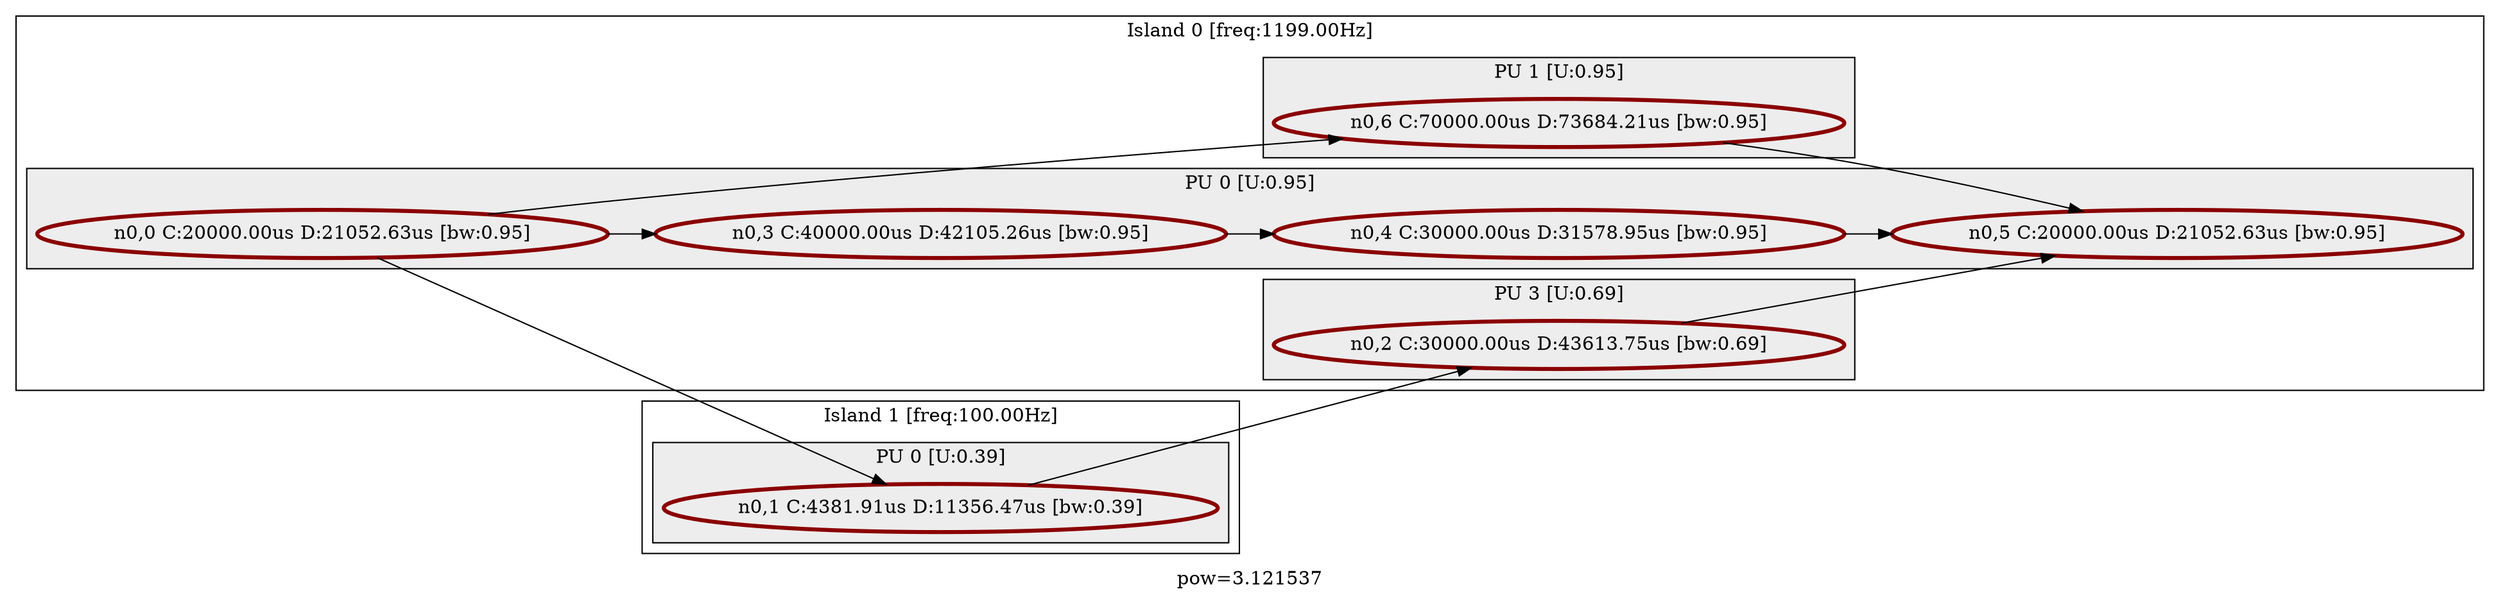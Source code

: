 digraph G {
  rankdir=LR;
  label="pow=3.121537"
  subgraph cluster_island_0 {
    label="Island 0 [freq:1199.00Hz]";
    subgraph cluster_pu_0 {
      label="PU 0 [U:0.95]";
      bgcolor=gray93;
      n_0_0 [ label="n0,0 C:20000.00us D:21052.63us [bw:0.95]", color=darkred, penwidth=3 ];
      n_0_3 [ label="n0,3 C:40000.00us D:42105.26us [bw:0.95]", color=darkred, penwidth=3 ];
      n_0_4 [ label="n0,4 C:30000.00us D:31578.95us [bw:0.95]", color=darkred, penwidth=3 ];
      n_0_5 [ label="n0,5 C:20000.00us D:21052.63us [bw:0.95]", color=darkred, penwidth=3 ];
    }
    subgraph cluster_pu_1 {
      label="PU 1 [U:0.95]";
      bgcolor=gray93;
      n_0_6 [ label="n0,6 C:70000.00us D:73684.21us [bw:0.95]", color=darkred, penwidth=3 ];
    }
    subgraph cluster_pu_2 {
      label="PU 2 [U:0.00]";
      bgcolor=gray93;
    }
    subgraph cluster_pu_3 {
      label="PU 3 [U:0.69]";
      bgcolor=gray93;
      n_0_2 [ label="n0,2 C:30000.00us D:43613.75us [bw:0.69]", color=darkred, penwidth=3 ];
    }
  }
  subgraph cluster_island_1 {
    label="Island 1 [freq:100.00Hz]";
    subgraph cluster_pu_0 {
      label="PU 0 [U:0.39]";
      bgcolor=gray93;
      n_0_1 [ label="n0,1 C:4381.91us D:11356.47us [bw:0.39]", color=darkred, penwidth=3 ];
    }
  }
  n_0_0 -> n_0_1
  n_0_0 -> n_0_3
  n_0_0 -> n_0_6
  n_0_1 -> n_0_2
  n_0_2 -> n_0_5
  n_0_3 -> n_0_4
  n_0_4 -> n_0_5
  n_0_6 -> n_0_5
}
